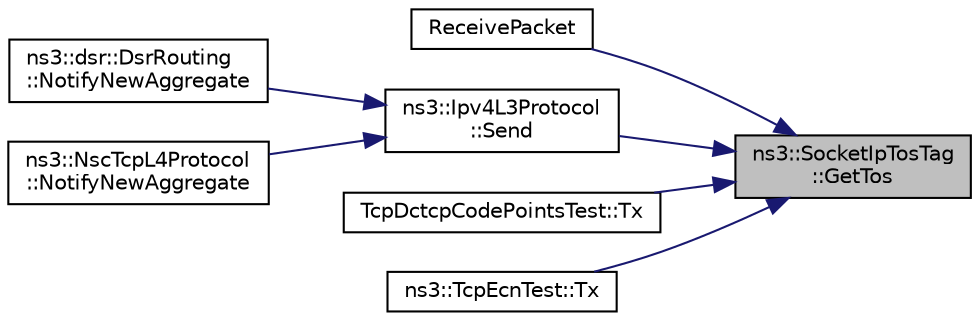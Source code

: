 digraph "ns3::SocketIpTosTag::GetTos"
{
 // LATEX_PDF_SIZE
  edge [fontname="Helvetica",fontsize="10",labelfontname="Helvetica",labelfontsize="10"];
  node [fontname="Helvetica",fontsize="10",shape=record];
  rankdir="RL";
  Node1 [label="ns3::SocketIpTosTag\l::GetTos",height=0.2,width=0.4,color="black", fillcolor="grey75", style="filled", fontcolor="black",tooltip="Get the tag's TOS."];
  Node1 -> Node2 [dir="back",color="midnightblue",fontsize="10",style="solid",fontname="Helvetica"];
  Node2 [label="ReceivePacket",height=0.2,width=0.4,color="black", fillcolor="white", style="filled",URL="$socket-options-ipv4_8cc.html#a80dc0d980be124d8d5c4ee0b7943bfae",tooltip=" "];
  Node1 -> Node3 [dir="back",color="midnightblue",fontsize="10",style="solid",fontname="Helvetica"];
  Node3 [label="ns3::Ipv4L3Protocol\l::Send",height=0.2,width=0.4,color="black", fillcolor="white", style="filled",URL="$classns3_1_1_ipv4_l3_protocol.html#abe8cf785815f3fbb32b0e21d629be641",tooltip=" "];
  Node3 -> Node4 [dir="back",color="midnightblue",fontsize="10",style="solid",fontname="Helvetica"];
  Node4 [label="ns3::dsr::DsrRouting\l::NotifyNewAggregate",height=0.2,width=0.4,color="black", fillcolor="white", style="filled",URL="$classns3_1_1dsr_1_1_dsr_routing.html#a7742bf3036dba9f9b24906b959be728e",tooltip="Notify all Objects aggregated to this one of a new Object being aggregated."];
  Node3 -> Node5 [dir="back",color="midnightblue",fontsize="10",style="solid",fontname="Helvetica"];
  Node5 [label="ns3::NscTcpL4Protocol\l::NotifyNewAggregate",height=0.2,width=0.4,color="black", fillcolor="white", style="filled",URL="$classns3_1_1_nsc_tcp_l4_protocol.html#a423e33bc38d6f04ba6c54f7ce2647565",tooltip="Notify all Objects aggregated to this one of a new Object being aggregated."];
  Node1 -> Node6 [dir="back",color="midnightblue",fontsize="10",style="solid",fontname="Helvetica"];
  Node6 [label="TcpDctcpCodePointsTest::Tx",height=0.2,width=0.4,color="black", fillcolor="white", style="filled",URL="$class_tcp_dctcp_code_points_test.html#a115f630adabe07d82053872bb5364820",tooltip="Packet transmitted down to IP layer."];
  Node1 -> Node7 [dir="back",color="midnightblue",fontsize="10",style="solid",fontname="Helvetica"];
  Node7 [label="ns3::TcpEcnTest::Tx",height=0.2,width=0.4,color="black", fillcolor="white", style="filled",URL="$classns3_1_1_tcp_ecn_test.html#a69ef52979d254b5488fd4100aeba211a",tooltip="Packet transmitted down to IP layer."];
}
